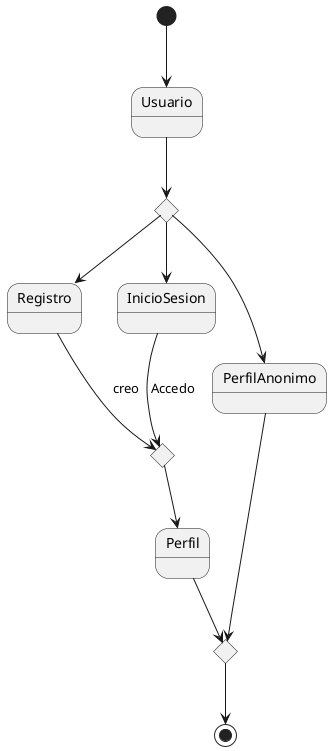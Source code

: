 @startuml
state c1 <<choice>>
state c2 <<choice>>
state c3 <<choice>>

[*] --> Usuario
Usuario --> c1 
c1 --> Registro
c1 --> InicioSesion
c1 --> PerfilAnonimo
Registro --> c2 : creo
InicioSesion --> c2 : Accedo
c2 --> Perfil
Perfil --> c3
PerfilAnonimo --> c3
c3 --> [*]
@enduml
